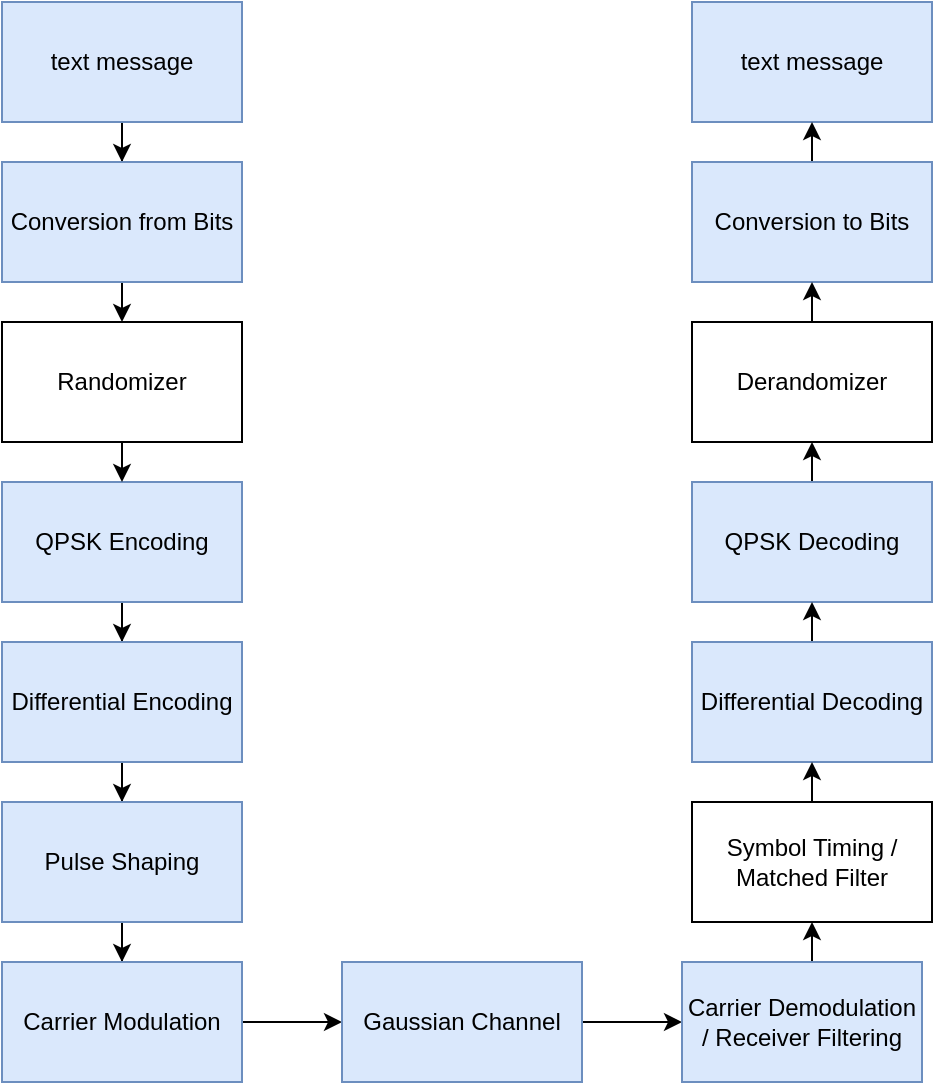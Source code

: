 <mxfile type="github" version="10.6.9"><diagram id="vvNhq9Kegwwo_CwKhiRs" name="Page-1"><mxGraphModel grid="1" dx="839" dy="700" gridSize="10" guides="1" tooltips="1" connect="1" arrows="1" fold="1" page="1" pageScale="1" pageWidth="850" pageHeight="1100" math="0" shadow="0"><root><mxCell id="0"/><mxCell id="1" parent="0"/><mxCell id="M58zX9YFywcWAwJvR9-k-12" value="" parent="1" style="edgeStyle=orthogonalEdgeStyle;rounded=0;orthogonalLoop=1;jettySize=auto;html=1;" target="M58zX9YFywcWAwJvR9-k-2" source="M58zX9YFywcWAwJvR9-k-1" edge="1"><mxGeometry as="geometry" relative="1"/></mxCell><mxCell id="M58zX9YFywcWAwJvR9-k-1" value="text message" parent="1" style="rounded=0;whiteSpace=wrap;html=1;fillColor=#dae8fc;strokeColor=#6c8ebf;" vertex="1"><mxGeometry as="geometry" x="20" y="20" width="120" height="60"/></mxCell><mxCell id="H-ScxLNoWf5Wop-VfMrn-5" parent="1" style="edgeStyle=orthogonalEdgeStyle;rounded=0;orthogonalLoop=1;jettySize=auto;html=1;exitX=0.5;exitY=1;exitDx=0;exitDy=0;entryX=0.5;entryY=0;entryDx=0;entryDy=0;" target="H-ScxLNoWf5Wop-VfMrn-1" source="M58zX9YFywcWAwJvR9-k-2" edge="1"><mxGeometry as="geometry" relative="1"/></mxCell><mxCell id="M58zX9YFywcWAwJvR9-k-2" value="Conversion from Bits" parent="1" style="rounded=0;whiteSpace=wrap;html=1;fillColor=#dae8fc;strokeColor=#6c8ebf;" vertex="1"><mxGeometry as="geometry" x="20" y="100" width="120" height="60"/></mxCell><mxCell id="M58zX9YFywcWAwJvR9-k-14" value="" parent="1" style="edgeStyle=orthogonalEdgeStyle;rounded=0;orthogonalLoop=1;jettySize=auto;html=1;" target="M58zX9YFywcWAwJvR9-k-7" source="M58zX9YFywcWAwJvR9-k-3" edge="1"><mxGeometry as="geometry" relative="1"/></mxCell><mxCell id="M58zX9YFywcWAwJvR9-k-3" value="QPSK Encoding" parent="1" style="rounded=0;whiteSpace=wrap;html=1;fillColor=#dae8fc;strokeColor=#6c8ebf;" vertex="1"><mxGeometry as="geometry" x="20" y="260" width="120" height="60"/></mxCell><mxCell id="M58zX9YFywcWAwJvR9-k-16" value="" parent="1" style="edgeStyle=orthogonalEdgeStyle;rounded=0;orthogonalLoop=1;jettySize=auto;html=1;" target="M58zX9YFywcWAwJvR9-k-8" source="M58zX9YFywcWAwJvR9-k-7" edge="1"><mxGeometry as="geometry" relative="1"/></mxCell><mxCell id="M58zX9YFywcWAwJvR9-k-7" value="Differential Encoding" parent="1" style="rounded=0;whiteSpace=wrap;html=1;fillColor=#dae8fc;strokeColor=#6c8ebf;" vertex="1"><mxGeometry as="geometry" x="20" y="340" width="120" height="60"/></mxCell><mxCell id="M58zX9YFywcWAwJvR9-k-15" value="" parent="1" style="edgeStyle=orthogonalEdgeStyle;rounded=0;orthogonalLoop=1;jettySize=auto;html=1;" target="M58zX9YFywcWAwJvR9-k-9" source="M58zX9YFywcWAwJvR9-k-8" edge="1"><mxGeometry as="geometry" relative="1"/></mxCell><mxCell id="M58zX9YFywcWAwJvR9-k-8" value="Pulse Shaping" parent="1" style="rounded=0;whiteSpace=wrap;html=1;fillColor=#dae8fc;strokeColor=#6c8ebf;" vertex="1"><mxGeometry as="geometry" x="20" y="420" width="120" height="60"/></mxCell><mxCell id="M58zX9YFywcWAwJvR9-k-19" value="" parent="1" style="edgeStyle=orthogonalEdgeStyle;rounded=0;orthogonalLoop=1;jettySize=auto;html=1;" target="M58zX9YFywcWAwJvR9-k-18" source="M58zX9YFywcWAwJvR9-k-9" edge="1"><mxGeometry as="geometry" relative="1"/></mxCell><mxCell id="M58zX9YFywcWAwJvR9-k-9" value="Carrier Modulation" parent="1" style="rounded=0;whiteSpace=wrap;html=1;fillColor=#dae8fc;strokeColor=#6c8ebf;" vertex="1"><mxGeometry as="geometry" x="20" y="500" width="120" height="60"/></mxCell><mxCell id="M58zX9YFywcWAwJvR9-k-28" value="" parent="1" style="edgeStyle=orthogonalEdgeStyle;rounded=0;orthogonalLoop=1;jettySize=auto;html=1;" target="M58zX9YFywcWAwJvR9-k-20" source="M58zX9YFywcWAwJvR9-k-18" edge="1"><mxGeometry as="geometry" relative="1"/></mxCell><mxCell id="M58zX9YFywcWAwJvR9-k-18" value="Gaussian Channel" parent="1" style="rounded=0;whiteSpace=wrap;html=1;fillColor=#dae8fc;strokeColor=#6c8ebf;" vertex="1"><mxGeometry as="geometry" x="190" y="500" width="120" height="60"/></mxCell><mxCell id="M58zX9YFywcWAwJvR9-k-29" parent="1" style="edgeStyle=orthogonalEdgeStyle;rounded=0;orthogonalLoop=1;jettySize=auto;html=1;exitX=0.5;exitY=1;exitDx=0;exitDy=0;entryX=0.5;entryY=1;entryDx=0;entryDy=0;" target="M58zX9YFywcWAwJvR9-k-27" source="M58zX9YFywcWAwJvR9-k-20" edge="1"><mxGeometry as="geometry" relative="1"/></mxCell><mxCell id="M58zX9YFywcWAwJvR9-k-20" value="Carrier Demodulation / Receiver Filtering" parent="1" style="rounded=0;whiteSpace=wrap;html=1;direction=west;fillColor=#dae8fc;strokeColor=#6c8ebf;" vertex="1"><mxGeometry as="geometry" x="360" y="500" width="120" height="60"/></mxCell><mxCell id="M58zX9YFywcWAwJvR9-k-21" value="text message" parent="1" style="rounded=0;whiteSpace=wrap;html=1;fillColor=#dae8fc;strokeColor=#6c8ebf;" vertex="1"><mxGeometry as="geometry" x="365" y="20" width="120" height="60"/></mxCell><mxCell id="M58zX9YFywcWAwJvR9-k-33" parent="1" style="edgeStyle=orthogonalEdgeStyle;rounded=0;orthogonalLoop=1;jettySize=auto;html=1;exitX=0.5;exitY=0;exitDx=0;exitDy=0;entryX=0.5;entryY=1;entryDx=0;entryDy=0;" target="M58zX9YFywcWAwJvR9-k-21" source="M58zX9YFywcWAwJvR9-k-24" edge="1"><mxGeometry as="geometry" relative="1"/></mxCell><mxCell id="M58zX9YFywcWAwJvR9-k-24" value="Conversion to Bits" parent="1" style="rounded=0;whiteSpace=wrap;html=1;fillColor=#dae8fc;strokeColor=#6c8ebf;" vertex="1"><mxGeometry as="geometry" x="365" y="100" width="120" height="60"/></mxCell><mxCell id="H-ScxLNoWf5Wop-VfMrn-8" parent="1" style="edgeStyle=orthogonalEdgeStyle;rounded=0;orthogonalLoop=1;jettySize=auto;html=1;exitX=0.5;exitY=0;exitDx=0;exitDy=0;entryX=0.5;entryY=1;entryDx=0;entryDy=0;" target="H-ScxLNoWf5Wop-VfMrn-2" source="M58zX9YFywcWAwJvR9-k-25" edge="1"><mxGeometry as="geometry" relative="1"/></mxCell><mxCell id="M58zX9YFywcWAwJvR9-k-25" value="QPSK Decoding" parent="1" style="rounded=0;whiteSpace=wrap;html=1;fillColor=#dae8fc;strokeColor=#6c8ebf;" vertex="1"><mxGeometry as="geometry" x="365" y="260" width="120" height="60"/></mxCell><mxCell id="M58zX9YFywcWAwJvR9-k-31" parent="1" style="edgeStyle=orthogonalEdgeStyle;rounded=0;orthogonalLoop=1;jettySize=auto;html=1;exitX=0.5;exitY=0;exitDx=0;exitDy=0;entryX=0.5;entryY=1;entryDx=0;entryDy=0;" target="M58zX9YFywcWAwJvR9-k-25" source="M58zX9YFywcWAwJvR9-k-26" edge="1"><mxGeometry as="geometry" relative="1"/></mxCell><mxCell id="M58zX9YFywcWAwJvR9-k-26" value="Differential Decoding" parent="1" style="rounded=0;whiteSpace=wrap;html=1;fillColor=#dae8fc;strokeColor=#6c8ebf;" vertex="1"><mxGeometry as="geometry" x="365" y="340" width="120" height="60"/></mxCell><mxCell id="M58zX9YFywcWAwJvR9-k-30" parent="1" style="edgeStyle=orthogonalEdgeStyle;rounded=0;orthogonalLoop=1;jettySize=auto;html=1;exitX=0.5;exitY=0;exitDx=0;exitDy=0;entryX=0.5;entryY=1;entryDx=0;entryDy=0;" target="M58zX9YFywcWAwJvR9-k-26" source="M58zX9YFywcWAwJvR9-k-27" edge="1"><mxGeometry as="geometry" relative="1"/></mxCell><mxCell id="M58zX9YFywcWAwJvR9-k-27" value="Symbol Timing / Matched Filter" parent="1" style="rounded=0;whiteSpace=wrap;html=1;" vertex="1"><mxGeometry as="geometry" x="365" y="420" width="120" height="60"/></mxCell><mxCell id="H-ScxLNoWf5Wop-VfMrn-7" parent="1" style="edgeStyle=orthogonalEdgeStyle;rounded=0;orthogonalLoop=1;jettySize=auto;html=1;exitX=0.5;exitY=1;exitDx=0;exitDy=0;entryX=0.5;entryY=0;entryDx=0;entryDy=0;" target="M58zX9YFywcWAwJvR9-k-3" source="H-ScxLNoWf5Wop-VfMrn-1" edge="1"><mxGeometry as="geometry" relative="1"/></mxCell><mxCell id="H-ScxLNoWf5Wop-VfMrn-1" value="Randomizer" parent="1" style="rounded=0;whiteSpace=wrap;html=1;" vertex="1"><mxGeometry as="geometry" x="20" y="180" width="120" height="60"/></mxCell><mxCell id="H-ScxLNoWf5Wop-VfMrn-9" parent="1" style="edgeStyle=orthogonalEdgeStyle;rounded=0;orthogonalLoop=1;jettySize=auto;html=1;exitX=0.5;exitY=0;exitDx=0;exitDy=0;entryX=0.5;entryY=1;entryDx=0;entryDy=0;" target="M58zX9YFywcWAwJvR9-k-24" source="H-ScxLNoWf5Wop-VfMrn-2" edge="1"><mxGeometry as="geometry" relative="1"/></mxCell><mxCell id="H-ScxLNoWf5Wop-VfMrn-2" value="Derandomizer&lt;br&gt;" parent="1" style="rounded=0;whiteSpace=wrap;html=1;" vertex="1"><mxGeometry as="geometry" x="365" y="180" width="120" height="60"/></mxCell></root></mxGraphModel></diagram></mxfile>